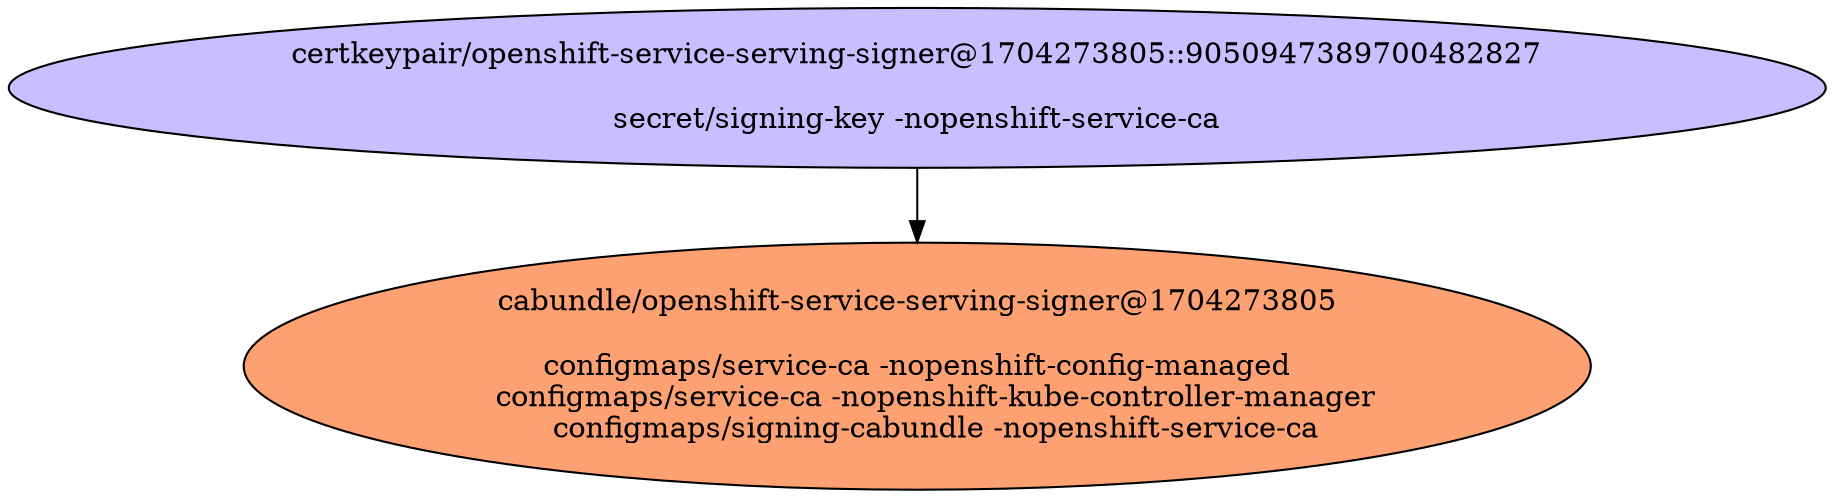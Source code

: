 digraph "Local Certificate" {
  // Node definitions.
  1 [
    label="certkeypair/openshift-service-serving-signer@1704273805::9050947389700482827\n\nsecret/signing-key -nopenshift-service-ca\n"
    style=filled
    fillcolor="#c7bfff"
  ];
  74 [
    label="cabundle/openshift-service-serving-signer@1704273805\n\nconfigmaps/service-ca -nopenshift-config-managed\n    configmaps/service-ca -nopenshift-kube-controller-manager\n    configmaps/signing-cabundle -nopenshift-service-ca\n"
    style=filled
    fillcolor="#fda172"
  ];

  // Edge definitions.
  1 -> 74;
}